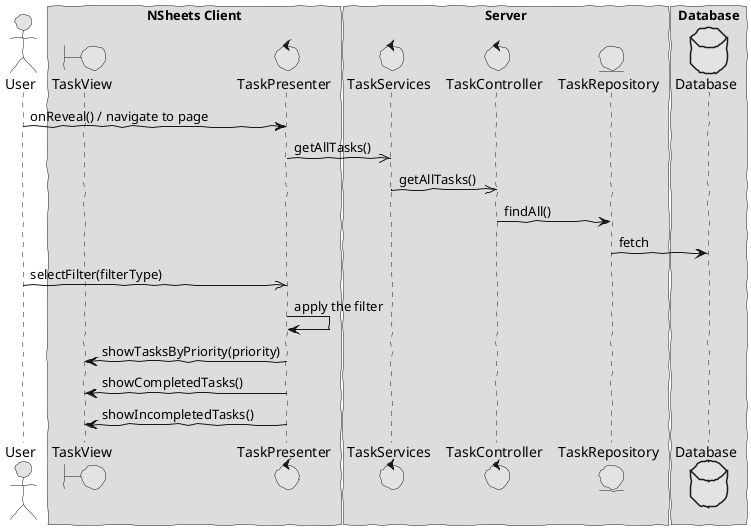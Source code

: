 @startuml  design1.png
skinparam handwritten true
skinparam monochrome true
skinparam packageStyle rect
skinparam defaultFontName FG Virgil
skinparam shadowing false

actor User
boundary TaskView
control TaskPresenter
control TaskServices
control TaskController
entity TaskRepository
database Database

box "NSheets Client"
participant TaskView
participant TaskPresenter
end box

box "Server"
participant TaskServices
participant TaskController
participant TaskRepository

end box

box "Database"
participant Database
end box

User -> TaskPresenter : onReveal() / navigate to page
TaskPresenter ->> TaskServices : getAllTasks()
TaskServices ->> TaskController : getAllTasks()
TaskController -> TaskRepository : findAll()
TaskRepository -> Database : fetch

User ->> TaskPresenter : selectFilter(filterType)
TaskPresenter -> TaskPresenter : apply the filter
TaskPresenter -> TaskView : showTasksByPriority(priority)
TaskPresenter -> TaskView : showCompletedTasks()
TaskPresenter -> TaskView  : showIncompletedTasks()


@enduml
